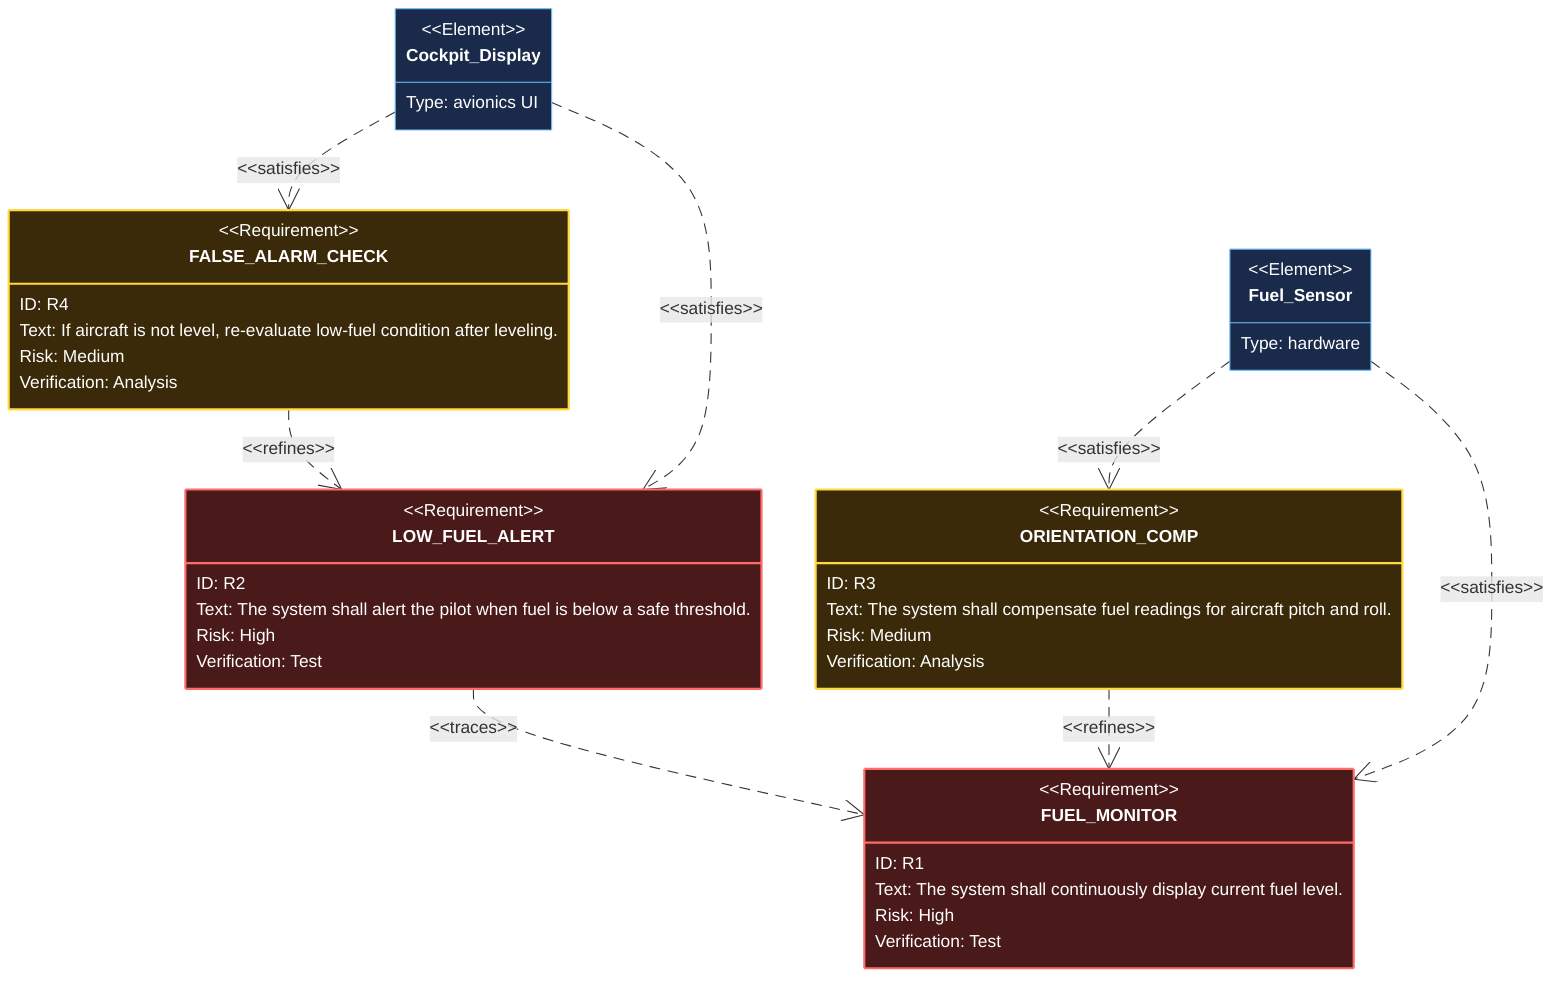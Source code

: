 requirementDiagram

%% ── Requirements ───────────────────────────────────────────────────────
requirement "FUEL_MONITOR" {
    id: "R1"
    text: "The system shall continuously display current fuel level."
    risk: high
    verifymethod: test
}

requirement "LOW_FUEL_ALERT" {
    id: "R2"
    text: "The system shall alert the pilot when fuel is below a safe threshold."
    risk: high
    verifymethod: test
}

requirement "ORIENTATION_COMP" {
    id: "R3"
    text: "The system shall compensate fuel readings for aircraft pitch and roll."
    risk: medium
    verifymethod: analysis
}

requirement "FALSE_ALARM_CHECK" {
    id: "R4"
    text: "If aircraft is not level, re-evaluate low-fuel condition after leveling."
    risk: medium
    verifymethod: analysis
}

%% ── Design Elements ────────────────────────────────────────────────────
element "Fuel_Sensor" {
    type: "hardware"
}

element "Cockpit_Display" {
    type: "avionics UI"
}

%% ── Requirement Relationships ─────────────────────────────────────────
"LOW_FUEL_ALERT"    - traces  -> "FUEL_MONITOR"
"ORIENTATION_COMP"  - refines -> "FUEL_MONITOR"
"FALSE_ALARM_CHECK" - refines -> "LOW_FUEL_ALERT"

%% ── Satisfaction Links ────────────────────────────────────────────────
"Fuel_Sensor"       - satisfies -> "FUEL_MONITOR"
"Fuel_Sensor"       - satisfies -> "ORIENTATION_COMP"
"Cockpit_Display"   - satisfies -> "LOW_FUEL_ALERT"
"Cockpit_Display"   - satisfies -> "FALSE_ALARM_CHECK"

%% ── Styling: class definitions (Dark Theme) ───────────────────────────
classDef highRisk fill:#4a1a1a,stroke:#ff6b6b,stroke-width:2px,color:#ffffff;
classDef medRisk  fill:#3a2a0a,stroke:#ffd93d,stroke-width:2px,color:#ffffff;
classDef designElem fill:#1a2a4a,stroke:#74c0fc,stroke-width:1px,color:#ffffff;

%% ── Apply classes ─────────────────────────────────────────────────────
class "FUEL_MONITOR","LOW_FUEL_ALERT" highRisk
class "ORIENTATION_COMP","FALSE_ALARM_CHECK" medRisk
class "Fuel_Sensor","Flight_Computer","Cockpit_Display" designElem